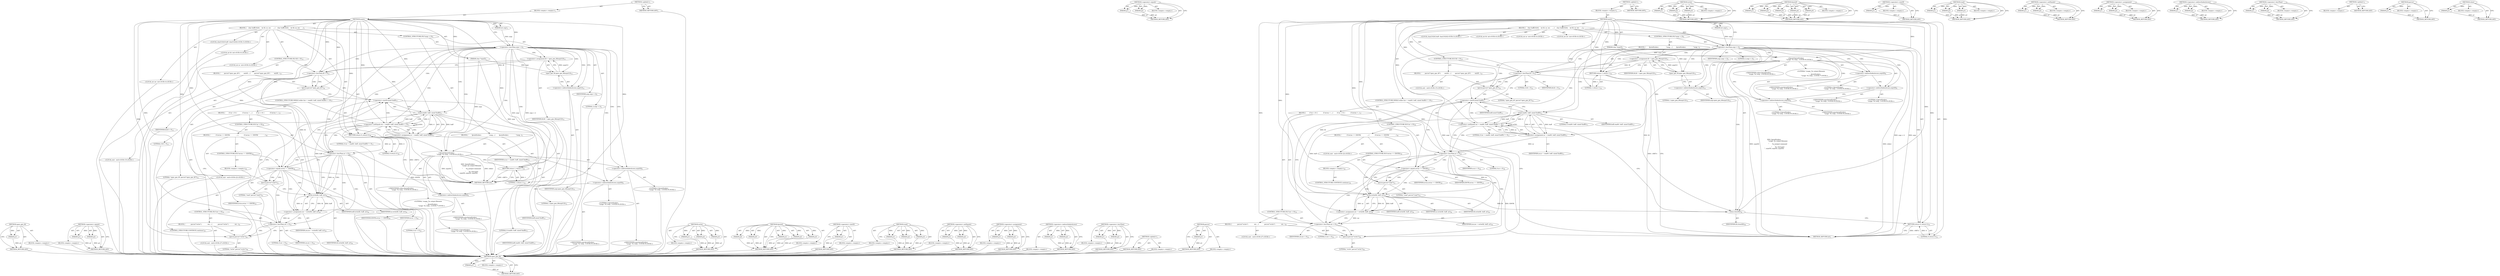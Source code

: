 digraph "close" {
vulnerable_144 [label=<(METHOD,open_gen_fd)>];
vulnerable_145 [label=<(PARAM,p1)>];
vulnerable_146 [label=<(BLOCK,&lt;empty&gt;,&lt;empty&gt;)>];
vulnerable_147 [label=<(METHOD_RETURN,ANY)>];
vulnerable_167 [label=<(METHOD,&lt;operator&gt;.equals)>];
vulnerable_168 [label=<(PARAM,p1)>];
vulnerable_169 [label=<(PARAM,p2)>];
vulnerable_170 [label=<(BLOCK,&lt;empty&gt;,&lt;empty&gt;)>];
vulnerable_171 [label=<(METHOD_RETURN,ANY)>];
vulnerable_6 [label=<(METHOD,&lt;global&gt;)<SUB>1</SUB>>];
vulnerable_7 [label=<(BLOCK,&lt;empty&gt;,&lt;empty&gt;)<SUB>1</SUB>>];
vulnerable_8 [label=<(METHOD,main)<SUB>1</SUB>>];
vulnerable_9 [label=<(PARAM,int argc)<SUB>1</SUB>>];
vulnerable_10 [label=<(PARAM,char *argv[])<SUB>1</SUB>>];
vulnerable_11 [label=<(BLOCK,{
    char buff[1024];
    int fd, nr, nw;
    ...,{
    char buff[1024];
    int fd, nr, nw;
    ...)<SUB>2</SUB>>];
vulnerable_12 [label="<(LOCAL,char[1024] buff: char[1024])<SUB>3</SUB>>"];
vulnerable_13 [label="<(LOCAL,int fd: int)<SUB>4</SUB>>"];
vulnerable_14 [label="<(LOCAL,int nr: int)<SUB>4</SUB>>"];
vulnerable_15 [label="<(LOCAL,int nw: int)<SUB>4</SUB>>"];
vulnerable_16 [label=<(CONTROL_STRUCTURE,IF,if (argc &lt; 2))<SUB>5</SUB>>];
vulnerable_17 [label=<(&lt;operator&gt;.lessThan,argc &lt; 2)<SUB>5</SUB>>];
vulnerable_18 [label=<(IDENTIFIER,argc,argc &lt; 2)<SUB>5</SUB>>];
vulnerable_19 [label=<(LITERAL,2,argc &lt; 2)<SUB>5</SUB>>];
vulnerable_20 [label=<(BLOCK,{
        fprintf(stderr,
                &quot;usag...,{
        fprintf(stderr,
                &quot;usag...)<SUB>5</SUB>>];
vulnerable_21 [label="<(fprintf,fprintf(stderr,
                &quot;usage: %s outp...)<SUB>6</SUB>>"];
vulnerable_22 [label="<(IDENTIFIER,stderr,fprintf(stderr,
                &quot;usage: %s outp...)<SUB>6</SUB>>"];
vulnerable_23 [label="<(LITERAL,&quot;usage: %s output-filename\n&quot;
                &quot;...,fprintf(stderr,
                &quot;usage: %s outp...)<SUB>7</SUB>>"];
vulnerable_24 [label=<(&lt;operator&gt;.indirectIndexAccess,argv[0])<SUB>9</SUB>>];
vulnerable_25 [label="<(IDENTIFIER,argv,fprintf(stderr,
                &quot;usage: %s outp...)<SUB>9</SUB>>"];
vulnerable_26 [label="<(LITERAL,0,fprintf(stderr,
                &quot;usage: %s outp...)<SUB>9</SUB>>"];
vulnerable_27 [label=<(&lt;operator&gt;.indirectIndexAccess,argv[0])<SUB>9</SUB>>];
vulnerable_28 [label="<(IDENTIFIER,argv,fprintf(stderr,
                &quot;usage: %s outp...)<SUB>9</SUB>>"];
vulnerable_29 [label="<(LITERAL,0,fprintf(stderr,
                &quot;usage: %s outp...)<SUB>9</SUB>>"];
vulnerable_30 [label=<(&lt;operator&gt;.indirectIndexAccess,argv[0])<SUB>9</SUB>>];
vulnerable_31 [label="<(IDENTIFIER,argv,fprintf(stderr,
                &quot;usage: %s outp...)<SUB>9</SUB>>"];
vulnerable_32 [label="<(LITERAL,0,fprintf(stderr,
                &quot;usage: %s outp...)<SUB>9</SUB>>"];
vulnerable_33 [label=<(RETURN,return 1;,return 1;)<SUB>10</SUB>>];
vulnerable_34 [label=<(LITERAL,1,return 1;)<SUB>10</SUB>>];
vulnerable_35 [label=<(&lt;operator&gt;.assignment,fd = open_gen_fd(argv[1]))<SUB>12</SUB>>];
vulnerable_36 [label=<(IDENTIFIER,fd,fd = open_gen_fd(argv[1]))<SUB>12</SUB>>];
vulnerable_37 [label=<(open_gen_fd,open_gen_fd(argv[1]))<SUB>12</SUB>>];
vulnerable_38 [label=<(&lt;operator&gt;.indirectIndexAccess,argv[1])<SUB>12</SUB>>];
vulnerable_39 [label=<(IDENTIFIER,argv,open_gen_fd(argv[1]))<SUB>12</SUB>>];
vulnerable_40 [label=<(LITERAL,1,open_gen_fd(argv[1]))<SUB>12</SUB>>];
vulnerable_41 [label=<(CONTROL_STRUCTURE,IF,if (fd &lt; 0))<SUB>13</SUB>>];
vulnerable_42 [label=<(&lt;operator&gt;.lessThan,fd &lt; 0)<SUB>13</SUB>>];
vulnerable_43 [label=<(IDENTIFIER,fd,fd &lt; 0)<SUB>13</SUB>>];
vulnerable_44 [label=<(LITERAL,0,fd &lt; 0)<SUB>13</SUB>>];
vulnerable_45 [label=<(BLOCK,{
        perror(&quot;open_gen_fd&quot;);
        exit(E...,{
        perror(&quot;open_gen_fd&quot;);
        exit(E...)<SUB>13</SUB>>];
vulnerable_46 [label=<(perror,perror(&quot;open_gen_fd&quot;))<SUB>14</SUB>>];
vulnerable_47 [label=<(LITERAL,&quot;open_gen_fd&quot;,perror(&quot;open_gen_fd&quot;))<SUB>14</SUB>>];
vulnerable_48 [label="<(LOCAL,exit : exit)<SUB>15</SUB>>"];
vulnerable_49 [label=<(CONTROL_STRUCTURE,WHILE,while ((nr = read(0, buff, sizeof (buff))) != 0))<SUB>17</SUB>>];
vulnerable_50 [label=<(&lt;operator&gt;.notEquals,(nr = read(0, buff, sizeof (buff))) != 0)<SUB>17</SUB>>];
vulnerable_51 [label=<(&lt;operator&gt;.assignment,nr = read(0, buff, sizeof (buff)))<SUB>17</SUB>>];
vulnerable_52 [label=<(IDENTIFIER,nr,nr = read(0, buff, sizeof (buff)))<SUB>17</SUB>>];
vulnerable_53 [label=<(read,read(0, buff, sizeof (buff)))<SUB>17</SUB>>];
vulnerable_54 [label=<(LITERAL,0,read(0, buff, sizeof (buff)))<SUB>17</SUB>>];
vulnerable_55 [label=<(IDENTIFIER,buff,read(0, buff, sizeof (buff)))<SUB>17</SUB>>];
vulnerable_56 [label=<(&lt;operator&gt;.sizeOf,sizeof (buff))<SUB>17</SUB>>];
vulnerable_57 [label=<(IDENTIFIER,buff,sizeof (buff))<SUB>17</SUB>>];
vulnerable_58 [label=<(LITERAL,0,(nr = read(0, buff, sizeof (buff))) != 0)<SUB>17</SUB>>];
vulnerable_59 [label=<(BLOCK,{
        if (nr &lt; 0) {
            if (errno =...,{
        if (nr &lt; 0) {
            if (errno =...)<SUB>17</SUB>>];
vulnerable_60 [label=<(CONTROL_STRUCTURE,IF,if (nr &lt; 0))<SUB>18</SUB>>];
vulnerable_61 [label=<(&lt;operator&gt;.lessThan,nr &lt; 0)<SUB>18</SUB>>];
vulnerable_62 [label=<(IDENTIFIER,nr,nr &lt; 0)<SUB>18</SUB>>];
vulnerable_63 [label=<(LITERAL,0,nr &lt; 0)<SUB>18</SUB>>];
vulnerable_64 [label=<(BLOCK,{
            if (errno == EINTR)
             ...,{
            if (errno == EINTR)
             ...)<SUB>18</SUB>>];
vulnerable_65 [label=<(CONTROL_STRUCTURE,IF,if (errno == EINTR))<SUB>19</SUB>>];
vulnerable_66 [label=<(&lt;operator&gt;.equals,errno == EINTR)<SUB>19</SUB>>];
vulnerable_67 [label=<(IDENTIFIER,errno,errno == EINTR)<SUB>19</SUB>>];
vulnerable_68 [label=<(IDENTIFIER,EINTR,errno == EINTR)<SUB>19</SUB>>];
vulnerable_69 [label=<(BLOCK,&lt;empty&gt;,&lt;empty&gt;)<SUB>20</SUB>>];
vulnerable_70 [label=<(CONTROL_STRUCTURE,CONTINUE,continue;)<SUB>20</SUB>>];
vulnerable_71 [label=<(perror,perror(&quot;read&quot;))<SUB>21</SUB>>];
vulnerable_72 [label=<(LITERAL,&quot;read&quot;,perror(&quot;read&quot;))<SUB>21</SUB>>];
vulnerable_73 [label="<(LOCAL,exit : exit)<SUB>22</SUB>>"];
vulnerable_74 [label=<(&lt;operator&gt;.assignment,nw = write(fd, buff, nr))<SUB>24</SUB>>];
vulnerable_75 [label=<(IDENTIFIER,nw,nw = write(fd, buff, nr))<SUB>24</SUB>>];
vulnerable_76 [label=<(write,write(fd, buff, nr))<SUB>24</SUB>>];
vulnerable_77 [label=<(IDENTIFIER,fd,write(fd, buff, nr))<SUB>24</SUB>>];
vulnerable_78 [label=<(IDENTIFIER,buff,write(fd, buff, nr))<SUB>24</SUB>>];
vulnerable_79 [label=<(IDENTIFIER,nr,write(fd, buff, nr))<SUB>24</SUB>>];
vulnerable_80 [label=<(CONTROL_STRUCTURE,IF,if (nw &lt; 0))<SUB>25</SUB>>];
vulnerable_81 [label=<(&lt;operator&gt;.lessThan,nw &lt; 0)<SUB>25</SUB>>];
vulnerable_82 [label=<(IDENTIFIER,nw,nw &lt; 0)<SUB>25</SUB>>];
vulnerable_83 [label=<(LITERAL,0,nw &lt; 0)<SUB>25</SUB>>];
vulnerable_84 [label=<(BLOCK,{
            perror(&quot;write&quot;);
             exi...,{
            perror(&quot;write&quot;);
             exi...)<SUB>25</SUB>>];
vulnerable_85 [label=<(perror,perror(&quot;write&quot;))<SUB>26</SUB>>];
vulnerable_86 [label=<(LITERAL,&quot;write&quot;,perror(&quot;write&quot;))<SUB>26</SUB>>];
vulnerable_87 [label="<(LOCAL,exit : exit)<SUB>27</SUB>>"];
vulnerable_88 [label=<(RETURN,return 0;,return 0;)<SUB>30</SUB>>];
vulnerable_89 [label=<(LITERAL,0,return 0;)<SUB>30</SUB>>];
vulnerable_90 [label=<(METHOD_RETURN,int)<SUB>1</SUB>>];
vulnerable_92 [label=<(METHOD_RETURN,ANY)<SUB>1</SUB>>];
vulnerable_172 [label=<(METHOD,write)>];
vulnerable_173 [label=<(PARAM,p1)>];
vulnerable_174 [label=<(PARAM,p2)>];
vulnerable_175 [label=<(PARAM,p3)>];
vulnerable_176 [label=<(BLOCK,&lt;empty&gt;,&lt;empty&gt;)>];
vulnerable_177 [label=<(METHOD_RETURN,ANY)>];
vulnerable_126 [label=<(METHOD,fprintf)>];
vulnerable_127 [label=<(PARAM,p1)>];
vulnerable_128 [label=<(PARAM,p2)>];
vulnerable_129 [label=<(PARAM,p3)>];
vulnerable_130 [label=<(PARAM,p4)>];
vulnerable_131 [label=<(PARAM,p5)>];
vulnerable_132 [label=<(BLOCK,&lt;empty&gt;,&lt;empty&gt;)>];
vulnerable_133 [label=<(METHOD_RETURN,ANY)>];
vulnerable_163 [label=<(METHOD,&lt;operator&gt;.sizeOf)>];
vulnerable_164 [label=<(PARAM,p1)>];
vulnerable_165 [label=<(BLOCK,&lt;empty&gt;,&lt;empty&gt;)>];
vulnerable_166 [label=<(METHOD_RETURN,ANY)>];
vulnerable_157 [label=<(METHOD,read)>];
vulnerable_158 [label=<(PARAM,p1)>];
vulnerable_159 [label=<(PARAM,p2)>];
vulnerable_160 [label=<(PARAM,p3)>];
vulnerable_161 [label=<(BLOCK,&lt;empty&gt;,&lt;empty&gt;)>];
vulnerable_162 [label=<(METHOD_RETURN,ANY)>];
vulnerable_152 [label=<(METHOD,&lt;operator&gt;.notEquals)>];
vulnerable_153 [label=<(PARAM,p1)>];
vulnerable_154 [label=<(PARAM,p2)>];
vulnerable_155 [label=<(BLOCK,&lt;empty&gt;,&lt;empty&gt;)>];
vulnerable_156 [label=<(METHOD_RETURN,ANY)>];
vulnerable_139 [label=<(METHOD,&lt;operator&gt;.assignment)>];
vulnerable_140 [label=<(PARAM,p1)>];
vulnerable_141 [label=<(PARAM,p2)>];
vulnerable_142 [label=<(BLOCK,&lt;empty&gt;,&lt;empty&gt;)>];
vulnerable_143 [label=<(METHOD_RETURN,ANY)>];
vulnerable_134 [label=<(METHOD,&lt;operator&gt;.indirectIndexAccess)>];
vulnerable_135 [label=<(PARAM,p1)>];
vulnerable_136 [label=<(PARAM,p2)>];
vulnerable_137 [label=<(BLOCK,&lt;empty&gt;,&lt;empty&gt;)>];
vulnerable_138 [label=<(METHOD_RETURN,ANY)>];
vulnerable_121 [label=<(METHOD,&lt;operator&gt;.lessThan)>];
vulnerable_122 [label=<(PARAM,p1)>];
vulnerable_123 [label=<(PARAM,p2)>];
vulnerable_124 [label=<(BLOCK,&lt;empty&gt;,&lt;empty&gt;)>];
vulnerable_125 [label=<(METHOD_RETURN,ANY)>];
vulnerable_115 [label=<(METHOD,&lt;global&gt;)<SUB>1</SUB>>];
vulnerable_116 [label=<(BLOCK,&lt;empty&gt;,&lt;empty&gt;)>];
vulnerable_117 [label=<(METHOD_RETURN,ANY)>];
vulnerable_148 [label=<(METHOD,perror)>];
vulnerable_149 [label=<(PARAM,p1)>];
vulnerable_150 [label=<(BLOCK,&lt;empty&gt;,&lt;empty&gt;)>];
vulnerable_151 [label=<(METHOD_RETURN,ANY)>];
fixed_146 [label=<(METHOD,open_gen_fd)>];
fixed_147 [label=<(PARAM,p1)>];
fixed_148 [label=<(BLOCK,&lt;empty&gt;,&lt;empty&gt;)>];
fixed_149 [label=<(METHOD_RETURN,ANY)>];
fixed_169 [label=<(METHOD,&lt;operator&gt;.equals)>];
fixed_170 [label=<(PARAM,p1)>];
fixed_171 [label=<(PARAM,p2)>];
fixed_172 [label=<(BLOCK,&lt;empty&gt;,&lt;empty&gt;)>];
fixed_173 [label=<(METHOD_RETURN,ANY)>];
fixed_6 [label=<(METHOD,&lt;global&gt;)<SUB>1</SUB>>];
fixed_7 [label=<(BLOCK,&lt;empty&gt;,&lt;empty&gt;)<SUB>1</SUB>>];
fixed_8 [label=<(METHOD,main)<SUB>1</SUB>>];
fixed_9 [label=<(PARAM,int argc)<SUB>1</SUB>>];
fixed_10 [label=<(PARAM,char *argv[])<SUB>1</SUB>>];
fixed_11 [label=<(BLOCK,{
    char buff[1024];
    int fd, nr, nw;
    ...,{
    char buff[1024];
    int fd, nr, nw;
    ...)<SUB>2</SUB>>];
fixed_12 [label="<(LOCAL,char[1024] buff: char[1024])<SUB>3</SUB>>"];
fixed_13 [label="<(LOCAL,int fd: int)<SUB>4</SUB>>"];
fixed_14 [label="<(LOCAL,int nr: int)<SUB>4</SUB>>"];
fixed_15 [label="<(LOCAL,int nw: int)<SUB>4</SUB>>"];
fixed_16 [label=<(CONTROL_STRUCTURE,IF,if (argc &lt; 2))<SUB>5</SUB>>];
fixed_17 [label=<(&lt;operator&gt;.lessThan,argc &lt; 2)<SUB>5</SUB>>];
fixed_18 [label=<(IDENTIFIER,argc,argc &lt; 2)<SUB>5</SUB>>];
fixed_19 [label=<(LITERAL,2,argc &lt; 2)<SUB>5</SUB>>];
fixed_20 [label=<(BLOCK,{
        fprintf(stderr,
                &quot;usag...,{
        fprintf(stderr,
                &quot;usag...)<SUB>5</SUB>>];
fixed_21 [label="<(fprintf,fprintf(stderr,
                &quot;usage: %s outp...)<SUB>6</SUB>>"];
fixed_22 [label="<(IDENTIFIER,stderr,fprintf(stderr,
                &quot;usage: %s outp...)<SUB>6</SUB>>"];
fixed_23 [label="<(LITERAL,&quot;usage: %s output-filename\n&quot;
                &quot;...,fprintf(stderr,
                &quot;usage: %s outp...)<SUB>7</SUB>>"];
fixed_24 [label=<(&lt;operator&gt;.indirectIndexAccess,argv[0])<SUB>9</SUB>>];
fixed_25 [label="<(IDENTIFIER,argv,fprintf(stderr,
                &quot;usage: %s outp...)<SUB>9</SUB>>"];
fixed_26 [label="<(LITERAL,0,fprintf(stderr,
                &quot;usage: %s outp...)<SUB>9</SUB>>"];
fixed_27 [label=<(&lt;operator&gt;.indirectIndexAccess,argv[0])<SUB>9</SUB>>];
fixed_28 [label="<(IDENTIFIER,argv,fprintf(stderr,
                &quot;usage: %s outp...)<SUB>9</SUB>>"];
fixed_29 [label="<(LITERAL,0,fprintf(stderr,
                &quot;usage: %s outp...)<SUB>9</SUB>>"];
fixed_30 [label=<(&lt;operator&gt;.indirectIndexAccess,argv[0])<SUB>9</SUB>>];
fixed_31 [label="<(IDENTIFIER,argv,fprintf(stderr,
                &quot;usage: %s outp...)<SUB>9</SUB>>"];
fixed_32 [label="<(LITERAL,0,fprintf(stderr,
                &quot;usage: %s outp...)<SUB>9</SUB>>"];
fixed_33 [label=<(RETURN,return 1;,return 1;)<SUB>10</SUB>>];
fixed_34 [label=<(LITERAL,1,return 1;)<SUB>10</SUB>>];
fixed_35 [label=<(&lt;operator&gt;.assignment,fd = open_gen_fd(argv[1]))<SUB>12</SUB>>];
fixed_36 [label=<(IDENTIFIER,fd,fd = open_gen_fd(argv[1]))<SUB>12</SUB>>];
fixed_37 [label=<(open_gen_fd,open_gen_fd(argv[1]))<SUB>12</SUB>>];
fixed_38 [label=<(&lt;operator&gt;.indirectIndexAccess,argv[1])<SUB>12</SUB>>];
fixed_39 [label=<(IDENTIFIER,argv,open_gen_fd(argv[1]))<SUB>12</SUB>>];
fixed_40 [label=<(LITERAL,1,open_gen_fd(argv[1]))<SUB>12</SUB>>];
fixed_41 [label=<(CONTROL_STRUCTURE,IF,if (fd &lt; 0))<SUB>13</SUB>>];
fixed_42 [label=<(&lt;operator&gt;.lessThan,fd &lt; 0)<SUB>13</SUB>>];
fixed_43 [label=<(IDENTIFIER,fd,fd &lt; 0)<SUB>13</SUB>>];
fixed_44 [label=<(LITERAL,0,fd &lt; 0)<SUB>13</SUB>>];
fixed_45 [label=<(BLOCK,{
        perror(&quot;open_gen_fd&quot;);
        exit(E...,{
        perror(&quot;open_gen_fd&quot;);
        exit(E...)<SUB>13</SUB>>];
fixed_46 [label=<(perror,perror(&quot;open_gen_fd&quot;))<SUB>14</SUB>>];
fixed_47 [label=<(LITERAL,&quot;open_gen_fd&quot;,perror(&quot;open_gen_fd&quot;))<SUB>14</SUB>>];
fixed_48 [label="<(LOCAL,exit : exit)<SUB>15</SUB>>"];
fixed_49 [label=<(CONTROL_STRUCTURE,WHILE,while ((nr = read(0, buff, sizeof (buff))) != 0))<SUB>17</SUB>>];
fixed_50 [label=<(&lt;operator&gt;.notEquals,(nr = read(0, buff, sizeof (buff))) != 0)<SUB>17</SUB>>];
fixed_51 [label=<(&lt;operator&gt;.assignment,nr = read(0, buff, sizeof (buff)))<SUB>17</SUB>>];
fixed_52 [label=<(IDENTIFIER,nr,nr = read(0, buff, sizeof (buff)))<SUB>17</SUB>>];
fixed_53 [label=<(read,read(0, buff, sizeof (buff)))<SUB>17</SUB>>];
fixed_54 [label=<(LITERAL,0,read(0, buff, sizeof (buff)))<SUB>17</SUB>>];
fixed_55 [label=<(IDENTIFIER,buff,read(0, buff, sizeof (buff)))<SUB>17</SUB>>];
fixed_56 [label=<(&lt;operator&gt;.sizeOf,sizeof (buff))<SUB>17</SUB>>];
fixed_57 [label=<(IDENTIFIER,buff,sizeof (buff))<SUB>17</SUB>>];
fixed_58 [label=<(LITERAL,0,(nr = read(0, buff, sizeof (buff))) != 0)<SUB>17</SUB>>];
fixed_59 [label=<(BLOCK,{
        if (nr &lt; 0) {
            if (errno =...,{
        if (nr &lt; 0) {
            if (errno =...)<SUB>17</SUB>>];
fixed_60 [label=<(CONTROL_STRUCTURE,IF,if (nr &lt; 0))<SUB>18</SUB>>];
fixed_61 [label=<(&lt;operator&gt;.lessThan,nr &lt; 0)<SUB>18</SUB>>];
fixed_62 [label=<(IDENTIFIER,nr,nr &lt; 0)<SUB>18</SUB>>];
fixed_63 [label=<(LITERAL,0,nr &lt; 0)<SUB>18</SUB>>];
fixed_64 [label=<(BLOCK,{
            if (errno == EINTR)
             ...,{
            if (errno == EINTR)
             ...)<SUB>18</SUB>>];
fixed_65 [label=<(CONTROL_STRUCTURE,IF,if (errno == EINTR))<SUB>19</SUB>>];
fixed_66 [label=<(&lt;operator&gt;.equals,errno == EINTR)<SUB>19</SUB>>];
fixed_67 [label=<(IDENTIFIER,errno,errno == EINTR)<SUB>19</SUB>>];
fixed_68 [label=<(IDENTIFIER,EINTR,errno == EINTR)<SUB>19</SUB>>];
fixed_69 [label=<(BLOCK,&lt;empty&gt;,&lt;empty&gt;)<SUB>20</SUB>>];
fixed_70 [label=<(CONTROL_STRUCTURE,CONTINUE,continue;)<SUB>20</SUB>>];
fixed_71 [label=<(perror,perror(&quot;read&quot;))<SUB>21</SUB>>];
fixed_72 [label=<(LITERAL,&quot;read&quot;,perror(&quot;read&quot;))<SUB>21</SUB>>];
fixed_73 [label="<(LOCAL,exit : exit)<SUB>22</SUB>>"];
fixed_74 [label=<(&lt;operator&gt;.assignment,nw = write(fd, buff, nr))<SUB>24</SUB>>];
fixed_75 [label=<(IDENTIFIER,nw,nw = write(fd, buff, nr))<SUB>24</SUB>>];
fixed_76 [label=<(write,write(fd, buff, nr))<SUB>24</SUB>>];
fixed_77 [label=<(IDENTIFIER,fd,write(fd, buff, nr))<SUB>24</SUB>>];
fixed_78 [label=<(IDENTIFIER,buff,write(fd, buff, nr))<SUB>24</SUB>>];
fixed_79 [label=<(IDENTIFIER,nr,write(fd, buff, nr))<SUB>24</SUB>>];
fixed_80 [label=<(CONTROL_STRUCTURE,IF,if (nw &lt; 0))<SUB>25</SUB>>];
fixed_81 [label=<(&lt;operator&gt;.lessThan,nw &lt; 0)<SUB>25</SUB>>];
fixed_82 [label=<(IDENTIFIER,nw,nw &lt; 0)<SUB>25</SUB>>];
fixed_83 [label=<(LITERAL,0,nw &lt; 0)<SUB>25</SUB>>];
fixed_84 [label=<(BLOCK,{
            perror(&quot;write&quot;);
             exi...,{
            perror(&quot;write&quot;);
             exi...)<SUB>25</SUB>>];
fixed_85 [label=<(perror,perror(&quot;write&quot;))<SUB>26</SUB>>];
fixed_86 [label=<(LITERAL,&quot;write&quot;,perror(&quot;write&quot;))<SUB>26</SUB>>];
fixed_87 [label="<(LOCAL,exit : exit)<SUB>27</SUB>>"];
fixed_88 [label=<(close,close(fd))<SUB>30</SUB>>];
fixed_89 [label=<(IDENTIFIER,fd,close(fd))<SUB>30</SUB>>];
fixed_90 [label=<(RETURN,return 0;,return 0;)<SUB>31</SUB>>];
fixed_91 [label=<(LITERAL,0,return 0;)<SUB>31</SUB>>];
fixed_92 [label=<(METHOD_RETURN,int)<SUB>1</SUB>>];
fixed_94 [label=<(METHOD_RETURN,ANY)<SUB>1</SUB>>];
fixed_174 [label=<(METHOD,write)>];
fixed_175 [label=<(PARAM,p1)>];
fixed_176 [label=<(PARAM,p2)>];
fixed_177 [label=<(PARAM,p3)>];
fixed_178 [label=<(BLOCK,&lt;empty&gt;,&lt;empty&gt;)>];
fixed_179 [label=<(METHOD_RETURN,ANY)>];
fixed_128 [label=<(METHOD,fprintf)>];
fixed_129 [label=<(PARAM,p1)>];
fixed_130 [label=<(PARAM,p2)>];
fixed_131 [label=<(PARAM,p3)>];
fixed_132 [label=<(PARAM,p4)>];
fixed_133 [label=<(PARAM,p5)>];
fixed_134 [label=<(BLOCK,&lt;empty&gt;,&lt;empty&gt;)>];
fixed_135 [label=<(METHOD_RETURN,ANY)>];
fixed_165 [label=<(METHOD,&lt;operator&gt;.sizeOf)>];
fixed_166 [label=<(PARAM,p1)>];
fixed_167 [label=<(BLOCK,&lt;empty&gt;,&lt;empty&gt;)>];
fixed_168 [label=<(METHOD_RETURN,ANY)>];
fixed_159 [label=<(METHOD,read)>];
fixed_160 [label=<(PARAM,p1)>];
fixed_161 [label=<(PARAM,p2)>];
fixed_162 [label=<(PARAM,p3)>];
fixed_163 [label=<(BLOCK,&lt;empty&gt;,&lt;empty&gt;)>];
fixed_164 [label=<(METHOD_RETURN,ANY)>];
fixed_154 [label=<(METHOD,&lt;operator&gt;.notEquals)>];
fixed_155 [label=<(PARAM,p1)>];
fixed_156 [label=<(PARAM,p2)>];
fixed_157 [label=<(BLOCK,&lt;empty&gt;,&lt;empty&gt;)>];
fixed_158 [label=<(METHOD_RETURN,ANY)>];
fixed_141 [label=<(METHOD,&lt;operator&gt;.assignment)>];
fixed_142 [label=<(PARAM,p1)>];
fixed_143 [label=<(PARAM,p2)>];
fixed_144 [label=<(BLOCK,&lt;empty&gt;,&lt;empty&gt;)>];
fixed_145 [label=<(METHOD_RETURN,ANY)>];
fixed_136 [label=<(METHOD,&lt;operator&gt;.indirectIndexAccess)>];
fixed_137 [label=<(PARAM,p1)>];
fixed_138 [label=<(PARAM,p2)>];
fixed_139 [label=<(BLOCK,&lt;empty&gt;,&lt;empty&gt;)>];
fixed_140 [label=<(METHOD_RETURN,ANY)>];
fixed_123 [label=<(METHOD,&lt;operator&gt;.lessThan)>];
fixed_124 [label=<(PARAM,p1)>];
fixed_125 [label=<(PARAM,p2)>];
fixed_126 [label=<(BLOCK,&lt;empty&gt;,&lt;empty&gt;)>];
fixed_127 [label=<(METHOD_RETURN,ANY)>];
fixed_117 [label=<(METHOD,&lt;global&gt;)<SUB>1</SUB>>];
fixed_118 [label=<(BLOCK,&lt;empty&gt;,&lt;empty&gt;)>];
fixed_119 [label=<(METHOD_RETURN,ANY)>];
fixed_150 [label=<(METHOD,perror)>];
fixed_151 [label=<(PARAM,p1)>];
fixed_152 [label=<(BLOCK,&lt;empty&gt;,&lt;empty&gt;)>];
fixed_153 [label=<(METHOD_RETURN,ANY)>];
fixed_180 [label=<(METHOD,close)>];
fixed_181 [label=<(PARAM,p1)>];
fixed_182 [label=<(BLOCK,&lt;empty&gt;,&lt;empty&gt;)>];
fixed_183 [label=<(METHOD_RETURN,ANY)>];
vulnerable_144 -> vulnerable_145  [key=0, label="AST: "];
vulnerable_144 -> vulnerable_145  [key=1, label="DDG: "];
vulnerable_144 -> vulnerable_146  [key=0, label="AST: "];
vulnerable_144 -> vulnerable_147  [key=0, label="AST: "];
vulnerable_144 -> vulnerable_147  [key=1, label="CFG: "];
vulnerable_145 -> vulnerable_147  [key=0, label="DDG: p1"];
vulnerable_146 -> fixed_146  [key=0];
vulnerable_147 -> fixed_146  [key=0];
vulnerable_167 -> vulnerable_168  [key=0, label="AST: "];
vulnerable_167 -> vulnerable_168  [key=1, label="DDG: "];
vulnerable_167 -> vulnerable_170  [key=0, label="AST: "];
vulnerable_167 -> vulnerable_169  [key=0, label="AST: "];
vulnerable_167 -> vulnerable_169  [key=1, label="DDG: "];
vulnerable_167 -> vulnerable_171  [key=0, label="AST: "];
vulnerable_167 -> vulnerable_171  [key=1, label="CFG: "];
vulnerable_168 -> vulnerable_171  [key=0, label="DDG: p1"];
vulnerable_169 -> vulnerable_171  [key=0, label="DDG: p2"];
vulnerable_170 -> fixed_146  [key=0];
vulnerable_171 -> fixed_146  [key=0];
vulnerable_6 -> vulnerable_7  [key=0, label="AST: "];
vulnerable_6 -> vulnerable_92  [key=0, label="AST: "];
vulnerable_6 -> vulnerable_92  [key=1, label="CFG: "];
vulnerable_7 -> vulnerable_8  [key=0, label="AST: "];
vulnerable_8 -> vulnerable_9  [key=0, label="AST: "];
vulnerable_8 -> vulnerable_9  [key=1, label="DDG: "];
vulnerable_8 -> vulnerable_10  [key=0, label="AST: "];
vulnerable_8 -> vulnerable_10  [key=1, label="DDG: "];
vulnerable_8 -> vulnerable_11  [key=0, label="AST: "];
vulnerable_8 -> vulnerable_90  [key=0, label="AST: "];
vulnerable_8 -> vulnerable_17  [key=0, label="CFG: "];
vulnerable_8 -> vulnerable_17  [key=1, label="DDG: "];
vulnerable_8 -> vulnerable_88  [key=0, label="DDG: "];
vulnerable_8 -> vulnerable_89  [key=0, label="DDG: "];
vulnerable_8 -> vulnerable_33  [key=0, label="DDG: "];
vulnerable_8 -> vulnerable_42  [key=0, label="DDG: "];
vulnerable_8 -> vulnerable_50  [key=0, label="DDG: "];
vulnerable_8 -> vulnerable_21  [key=0, label="DDG: "];
vulnerable_8 -> vulnerable_34  [key=0, label="DDG: "];
vulnerable_8 -> vulnerable_46  [key=0, label="DDG: "];
vulnerable_8 -> vulnerable_53  [key=0, label="DDG: "];
vulnerable_8 -> vulnerable_61  [key=0, label="DDG: "];
vulnerable_8 -> vulnerable_76  [key=0, label="DDG: "];
vulnerable_8 -> vulnerable_81  [key=0, label="DDG: "];
vulnerable_8 -> vulnerable_71  [key=0, label="DDG: "];
vulnerable_8 -> vulnerable_85  [key=0, label="DDG: "];
vulnerable_8 -> vulnerable_66  [key=0, label="DDG: "];
vulnerable_9 -> vulnerable_17  [key=0, label="DDG: argc"];
vulnerable_10 -> vulnerable_90  [key=0, label="DDG: argv"];
vulnerable_10 -> vulnerable_37  [key=0, label="DDG: argv"];
vulnerable_10 -> vulnerable_21  [key=0, label="DDG: argv"];
vulnerable_11 -> vulnerable_12  [key=0, label="AST: "];
vulnerable_11 -> vulnerable_13  [key=0, label="AST: "];
vulnerable_11 -> vulnerable_14  [key=0, label="AST: "];
vulnerable_11 -> vulnerable_15  [key=0, label="AST: "];
vulnerable_11 -> vulnerable_16  [key=0, label="AST: "];
vulnerable_11 -> vulnerable_35  [key=0, label="AST: "];
vulnerable_11 -> vulnerable_41  [key=0, label="AST: "];
vulnerable_11 -> vulnerable_49  [key=0, label="AST: "];
vulnerable_11 -> vulnerable_88  [key=0, label="AST: "];
vulnerable_12 -> fixed_146  [key=0];
vulnerable_13 -> fixed_146  [key=0];
vulnerable_14 -> fixed_146  [key=0];
vulnerable_15 -> fixed_146  [key=0];
vulnerable_16 -> vulnerable_17  [key=0, label="AST: "];
vulnerable_16 -> vulnerable_20  [key=0, label="AST: "];
vulnerable_17 -> vulnerable_18  [key=0, label="AST: "];
vulnerable_17 -> vulnerable_19  [key=0, label="AST: "];
vulnerable_17 -> vulnerable_24  [key=0, label="CFG: "];
vulnerable_17 -> vulnerable_24  [key=1, label="CDG: "];
vulnerable_17 -> vulnerable_38  [key=0, label="CFG: "];
vulnerable_17 -> vulnerable_38  [key=1, label="CDG: "];
vulnerable_17 -> vulnerable_90  [key=0, label="DDG: argc"];
vulnerable_17 -> vulnerable_90  [key=1, label="DDG: argc &lt; 2"];
vulnerable_17 -> vulnerable_30  [key=0, label="CDG: "];
vulnerable_17 -> vulnerable_21  [key=0, label="CDG: "];
vulnerable_17 -> vulnerable_42  [key=0, label="CDG: "];
vulnerable_17 -> vulnerable_51  [key=0, label="CDG: "];
vulnerable_17 -> vulnerable_37  [key=0, label="CDG: "];
vulnerable_17 -> vulnerable_56  [key=0, label="CDG: "];
vulnerable_17 -> vulnerable_27  [key=0, label="CDG: "];
vulnerable_17 -> vulnerable_50  [key=0, label="CDG: "];
vulnerable_17 -> vulnerable_35  [key=0, label="CDG: "];
vulnerable_17 -> vulnerable_33  [key=0, label="CDG: "];
vulnerable_17 -> vulnerable_53  [key=0, label="CDG: "];
vulnerable_17 -> vulnerable_88  [key=0, label="CDG: "];
vulnerable_18 -> fixed_146  [key=0];
vulnerable_19 -> fixed_146  [key=0];
vulnerable_20 -> vulnerable_21  [key=0, label="AST: "];
vulnerable_20 -> vulnerable_33  [key=0, label="AST: "];
vulnerable_21 -> vulnerable_22  [key=0, label="AST: "];
vulnerable_21 -> vulnerable_23  [key=0, label="AST: "];
vulnerable_21 -> vulnerable_24  [key=0, label="AST: "];
vulnerable_21 -> vulnerable_27  [key=0, label="AST: "];
vulnerable_21 -> vulnerable_30  [key=0, label="AST: "];
vulnerable_21 -> vulnerable_33  [key=0, label="CFG: "];
vulnerable_21 -> vulnerable_90  [key=0, label="DDG: argv[0]"];
vulnerable_21 -> vulnerable_90  [key=1, label="DDG: fprintf(stderr,
                &quot;usage: %s output-filename\n&quot;
                &quot;       %s |output-command\n&quot;
                &quot;       %s :host:port\n&quot;, argv[0], argv[0], argv[0])"];
vulnerable_21 -> vulnerable_90  [key=2, label="DDG: stderr"];
vulnerable_22 -> fixed_146  [key=0];
vulnerable_23 -> fixed_146  [key=0];
vulnerable_24 -> vulnerable_25  [key=0, label="AST: "];
vulnerable_24 -> vulnerable_26  [key=0, label="AST: "];
vulnerable_24 -> vulnerable_27  [key=0, label="CFG: "];
vulnerable_25 -> fixed_146  [key=0];
vulnerable_26 -> fixed_146  [key=0];
vulnerable_27 -> vulnerable_28  [key=0, label="AST: "];
vulnerable_27 -> vulnerable_29  [key=0, label="AST: "];
vulnerable_27 -> vulnerable_30  [key=0, label="CFG: "];
vulnerable_28 -> fixed_146  [key=0];
vulnerable_29 -> fixed_146  [key=0];
vulnerable_30 -> vulnerable_31  [key=0, label="AST: "];
vulnerable_30 -> vulnerable_32  [key=0, label="AST: "];
vulnerable_30 -> vulnerable_21  [key=0, label="CFG: "];
vulnerable_31 -> fixed_146  [key=0];
vulnerable_32 -> fixed_146  [key=0];
vulnerable_33 -> vulnerable_34  [key=0, label="AST: "];
vulnerable_33 -> vulnerable_90  [key=0, label="CFG: "];
vulnerable_33 -> vulnerable_90  [key=1, label="DDG: &lt;RET&gt;"];
vulnerable_34 -> vulnerable_33  [key=0, label="DDG: 1"];
vulnerable_35 -> vulnerable_36  [key=0, label="AST: "];
vulnerable_35 -> vulnerable_37  [key=0, label="AST: "];
vulnerable_35 -> vulnerable_42  [key=0, label="CFG: "];
vulnerable_35 -> vulnerable_42  [key=1, label="DDG: fd"];
vulnerable_36 -> fixed_146  [key=0];
vulnerable_37 -> vulnerable_38  [key=0, label="AST: "];
vulnerable_37 -> vulnerable_35  [key=0, label="CFG: "];
vulnerable_37 -> vulnerable_35  [key=1, label="DDG: argv[1]"];
vulnerable_38 -> vulnerable_39  [key=0, label="AST: "];
vulnerable_38 -> vulnerable_40  [key=0, label="AST: "];
vulnerable_38 -> vulnerable_37  [key=0, label="CFG: "];
vulnerable_39 -> fixed_146  [key=0];
vulnerable_40 -> fixed_146  [key=0];
vulnerable_41 -> vulnerable_42  [key=0, label="AST: "];
vulnerable_41 -> vulnerable_45  [key=0, label="AST: "];
vulnerable_42 -> vulnerable_43  [key=0, label="AST: "];
vulnerable_42 -> vulnerable_44  [key=0, label="AST: "];
vulnerable_42 -> vulnerable_46  [key=0, label="CFG: "];
vulnerable_42 -> vulnerable_46  [key=1, label="CDG: "];
vulnerable_42 -> vulnerable_56  [key=0, label="CFG: "];
vulnerable_42 -> vulnerable_76  [key=0, label="DDG: fd"];
vulnerable_43 -> fixed_146  [key=0];
vulnerable_44 -> fixed_146  [key=0];
vulnerable_45 -> vulnerable_46  [key=0, label="AST: "];
vulnerable_45 -> vulnerable_48  [key=0, label="AST: "];
vulnerable_46 -> vulnerable_47  [key=0, label="AST: "];
vulnerable_46 -> vulnerable_56  [key=0, label="CFG: "];
vulnerable_47 -> fixed_146  [key=0];
vulnerable_48 -> fixed_146  [key=0];
vulnerable_49 -> vulnerable_50  [key=0, label="AST: "];
vulnerable_49 -> vulnerable_59  [key=0, label="AST: "];
vulnerable_50 -> vulnerable_51  [key=0, label="AST: "];
vulnerable_50 -> vulnerable_51  [key=1, label="CDG: "];
vulnerable_50 -> vulnerable_58  [key=0, label="AST: "];
vulnerable_50 -> vulnerable_61  [key=0, label="CFG: "];
vulnerable_50 -> vulnerable_61  [key=1, label="CDG: "];
vulnerable_50 -> vulnerable_88  [key=0, label="CFG: "];
vulnerable_50 -> vulnerable_56  [key=0, label="CDG: "];
vulnerable_50 -> vulnerable_50  [key=0, label="CDG: "];
vulnerable_50 -> vulnerable_53  [key=0, label="CDG: "];
vulnerable_51 -> vulnerable_52  [key=0, label="AST: "];
vulnerable_51 -> vulnerable_53  [key=0, label="AST: "];
vulnerable_51 -> vulnerable_50  [key=0, label="CFG: "];
vulnerable_51 -> vulnerable_50  [key=1, label="DDG: nr"];
vulnerable_51 -> vulnerable_61  [key=0, label="DDG: nr"];
vulnerable_52 -> fixed_146  [key=0];
vulnerable_53 -> vulnerable_54  [key=0, label="AST: "];
vulnerable_53 -> vulnerable_55  [key=0, label="AST: "];
vulnerable_53 -> vulnerable_56  [key=0, label="AST: "];
vulnerable_53 -> vulnerable_51  [key=0, label="CFG: "];
vulnerable_53 -> vulnerable_51  [key=1, label="DDG: 0"];
vulnerable_53 -> vulnerable_51  [key=2, label="DDG: buff"];
vulnerable_53 -> vulnerable_50  [key=0, label="DDG: 0"];
vulnerable_53 -> vulnerable_50  [key=1, label="DDG: buff"];
vulnerable_53 -> vulnerable_76  [key=0, label="DDG: buff"];
vulnerable_54 -> fixed_146  [key=0];
vulnerable_55 -> fixed_146  [key=0];
vulnerable_56 -> vulnerable_57  [key=0, label="AST: "];
vulnerable_56 -> vulnerable_53  [key=0, label="CFG: "];
vulnerable_57 -> fixed_146  [key=0];
vulnerable_58 -> fixed_146  [key=0];
vulnerable_59 -> vulnerable_60  [key=0, label="AST: "];
vulnerable_59 -> vulnerable_74  [key=0, label="AST: "];
vulnerable_59 -> vulnerable_80  [key=0, label="AST: "];
vulnerable_60 -> vulnerable_61  [key=0, label="AST: "];
vulnerable_60 -> vulnerable_64  [key=0, label="AST: "];
vulnerable_61 -> vulnerable_62  [key=0, label="AST: "];
vulnerable_61 -> vulnerable_63  [key=0, label="AST: "];
vulnerable_61 -> vulnerable_66  [key=0, label="CFG: "];
vulnerable_61 -> vulnerable_66  [key=1, label="CDG: "];
vulnerable_61 -> vulnerable_76  [key=0, label="CFG: "];
vulnerable_61 -> vulnerable_76  [key=1, label="DDG: nr"];
vulnerable_61 -> vulnerable_76  [key=2, label="CDG: "];
vulnerable_61 -> vulnerable_81  [key=0, label="CDG: "];
vulnerable_61 -> vulnerable_74  [key=0, label="CDG: "];
vulnerable_62 -> fixed_146  [key=0];
vulnerable_63 -> fixed_146  [key=0];
vulnerable_64 -> vulnerable_65  [key=0, label="AST: "];
vulnerable_64 -> vulnerable_71  [key=0, label="AST: "];
vulnerable_64 -> vulnerable_73  [key=0, label="AST: "];
vulnerable_65 -> vulnerable_66  [key=0, label="AST: "];
vulnerable_65 -> vulnerable_69  [key=0, label="AST: "];
vulnerable_66 -> vulnerable_67  [key=0, label="AST: "];
vulnerable_66 -> vulnerable_68  [key=0, label="AST: "];
vulnerable_66 -> vulnerable_56  [key=0, label="CFG: "];
vulnerable_66 -> vulnerable_71  [key=0, label="CFG: "];
vulnerable_66 -> vulnerable_71  [key=1, label="CDG: "];
vulnerable_66 -> vulnerable_90  [key=0, label="DDG: EINTR"];
vulnerable_66 -> vulnerable_81  [key=0, label="CDG: "];
vulnerable_66 -> vulnerable_74  [key=0, label="CDG: "];
vulnerable_66 -> vulnerable_76  [key=0, label="CDG: "];
vulnerable_67 -> fixed_146  [key=0];
vulnerable_68 -> fixed_146  [key=0];
vulnerable_69 -> vulnerable_70  [key=0, label="AST: "];
vulnerable_70 -> fixed_146  [key=0];
vulnerable_71 -> vulnerable_72  [key=0, label="AST: "];
vulnerable_71 -> vulnerable_76  [key=0, label="CFG: "];
vulnerable_72 -> fixed_146  [key=0];
vulnerable_73 -> fixed_146  [key=0];
vulnerable_74 -> vulnerable_75  [key=0, label="AST: "];
vulnerable_74 -> vulnerable_76  [key=0, label="AST: "];
vulnerable_74 -> vulnerable_81  [key=0, label="CFG: "];
vulnerable_74 -> vulnerable_81  [key=1, label="DDG: nw"];
vulnerable_75 -> fixed_146  [key=0];
vulnerable_76 -> vulnerable_77  [key=0, label="AST: "];
vulnerable_76 -> vulnerable_78  [key=0, label="AST: "];
vulnerable_76 -> vulnerable_79  [key=0, label="AST: "];
vulnerable_76 -> vulnerable_74  [key=0, label="CFG: "];
vulnerable_76 -> vulnerable_74  [key=1, label="DDG: fd"];
vulnerable_76 -> vulnerable_74  [key=2, label="DDG: buff"];
vulnerable_76 -> vulnerable_74  [key=3, label="DDG: nr"];
vulnerable_77 -> fixed_146  [key=0];
vulnerable_78 -> fixed_146  [key=0];
vulnerable_79 -> fixed_146  [key=0];
vulnerable_80 -> vulnerable_81  [key=0, label="AST: "];
vulnerable_80 -> vulnerable_84  [key=0, label="AST: "];
vulnerable_81 -> vulnerable_82  [key=0, label="AST: "];
vulnerable_81 -> vulnerable_83  [key=0, label="AST: "];
vulnerable_81 -> vulnerable_56  [key=0, label="CFG: "];
vulnerable_81 -> vulnerable_85  [key=0, label="CFG: "];
vulnerable_81 -> vulnerable_85  [key=1, label="CDG: "];
vulnerable_82 -> fixed_146  [key=0];
vulnerable_83 -> fixed_146  [key=0];
vulnerable_84 -> vulnerable_85  [key=0, label="AST: "];
vulnerable_84 -> vulnerable_87  [key=0, label="AST: "];
vulnerable_85 -> vulnerable_86  [key=0, label="AST: "];
vulnerable_85 -> vulnerable_56  [key=0, label="CFG: "];
vulnerable_86 -> fixed_146  [key=0];
vulnerable_87 -> fixed_146  [key=0];
vulnerable_88 -> vulnerable_89  [key=0, label="AST: "];
vulnerable_88 -> vulnerable_90  [key=0, label="CFG: "];
vulnerable_88 -> vulnerable_90  [key=1, label="DDG: &lt;RET&gt;"];
vulnerable_89 -> vulnerable_88  [key=0, label="DDG: 0"];
vulnerable_90 -> fixed_146  [key=0];
vulnerable_92 -> fixed_146  [key=0];
vulnerable_172 -> vulnerable_173  [key=0, label="AST: "];
vulnerable_172 -> vulnerable_173  [key=1, label="DDG: "];
vulnerable_172 -> vulnerable_176  [key=0, label="AST: "];
vulnerable_172 -> vulnerable_174  [key=0, label="AST: "];
vulnerable_172 -> vulnerable_174  [key=1, label="DDG: "];
vulnerable_172 -> vulnerable_177  [key=0, label="AST: "];
vulnerable_172 -> vulnerable_177  [key=1, label="CFG: "];
vulnerable_172 -> vulnerable_175  [key=0, label="AST: "];
vulnerable_172 -> vulnerable_175  [key=1, label="DDG: "];
vulnerable_173 -> vulnerable_177  [key=0, label="DDG: p1"];
vulnerable_174 -> vulnerable_177  [key=0, label="DDG: p2"];
vulnerable_175 -> vulnerable_177  [key=0, label="DDG: p3"];
vulnerable_176 -> fixed_146  [key=0];
vulnerable_177 -> fixed_146  [key=0];
vulnerable_126 -> vulnerable_127  [key=0, label="AST: "];
vulnerable_126 -> vulnerable_127  [key=1, label="DDG: "];
vulnerable_126 -> vulnerable_132  [key=0, label="AST: "];
vulnerable_126 -> vulnerable_128  [key=0, label="AST: "];
vulnerable_126 -> vulnerable_128  [key=1, label="DDG: "];
vulnerable_126 -> vulnerable_133  [key=0, label="AST: "];
vulnerable_126 -> vulnerable_133  [key=1, label="CFG: "];
vulnerable_126 -> vulnerable_129  [key=0, label="AST: "];
vulnerable_126 -> vulnerable_129  [key=1, label="DDG: "];
vulnerable_126 -> vulnerable_130  [key=0, label="AST: "];
vulnerable_126 -> vulnerable_130  [key=1, label="DDG: "];
vulnerable_126 -> vulnerable_131  [key=0, label="AST: "];
vulnerable_126 -> vulnerable_131  [key=1, label="DDG: "];
vulnerable_127 -> vulnerable_133  [key=0, label="DDG: p1"];
vulnerable_128 -> vulnerable_133  [key=0, label="DDG: p2"];
vulnerable_129 -> vulnerable_133  [key=0, label="DDG: p3"];
vulnerable_130 -> vulnerable_133  [key=0, label="DDG: p4"];
vulnerable_131 -> vulnerable_133  [key=0, label="DDG: p5"];
vulnerable_132 -> fixed_146  [key=0];
vulnerable_133 -> fixed_146  [key=0];
vulnerable_163 -> vulnerable_164  [key=0, label="AST: "];
vulnerable_163 -> vulnerable_164  [key=1, label="DDG: "];
vulnerable_163 -> vulnerable_165  [key=0, label="AST: "];
vulnerable_163 -> vulnerable_166  [key=0, label="AST: "];
vulnerable_163 -> vulnerable_166  [key=1, label="CFG: "];
vulnerable_164 -> vulnerable_166  [key=0, label="DDG: p1"];
vulnerable_165 -> fixed_146  [key=0];
vulnerable_166 -> fixed_146  [key=0];
vulnerable_157 -> vulnerable_158  [key=0, label="AST: "];
vulnerable_157 -> vulnerable_158  [key=1, label="DDG: "];
vulnerable_157 -> vulnerable_161  [key=0, label="AST: "];
vulnerable_157 -> vulnerable_159  [key=0, label="AST: "];
vulnerable_157 -> vulnerable_159  [key=1, label="DDG: "];
vulnerable_157 -> vulnerable_162  [key=0, label="AST: "];
vulnerable_157 -> vulnerable_162  [key=1, label="CFG: "];
vulnerable_157 -> vulnerable_160  [key=0, label="AST: "];
vulnerable_157 -> vulnerable_160  [key=1, label="DDG: "];
vulnerable_158 -> vulnerable_162  [key=0, label="DDG: p1"];
vulnerable_159 -> vulnerable_162  [key=0, label="DDG: p2"];
vulnerable_160 -> vulnerable_162  [key=0, label="DDG: p3"];
vulnerable_161 -> fixed_146  [key=0];
vulnerable_162 -> fixed_146  [key=0];
vulnerable_152 -> vulnerable_153  [key=0, label="AST: "];
vulnerable_152 -> vulnerable_153  [key=1, label="DDG: "];
vulnerable_152 -> vulnerable_155  [key=0, label="AST: "];
vulnerable_152 -> vulnerable_154  [key=0, label="AST: "];
vulnerable_152 -> vulnerable_154  [key=1, label="DDG: "];
vulnerable_152 -> vulnerable_156  [key=0, label="AST: "];
vulnerable_152 -> vulnerable_156  [key=1, label="CFG: "];
vulnerable_153 -> vulnerable_156  [key=0, label="DDG: p1"];
vulnerable_154 -> vulnerable_156  [key=0, label="DDG: p2"];
vulnerable_155 -> fixed_146  [key=0];
vulnerable_156 -> fixed_146  [key=0];
vulnerable_139 -> vulnerable_140  [key=0, label="AST: "];
vulnerable_139 -> vulnerable_140  [key=1, label="DDG: "];
vulnerable_139 -> vulnerable_142  [key=0, label="AST: "];
vulnerable_139 -> vulnerable_141  [key=0, label="AST: "];
vulnerable_139 -> vulnerable_141  [key=1, label="DDG: "];
vulnerable_139 -> vulnerable_143  [key=0, label="AST: "];
vulnerable_139 -> vulnerable_143  [key=1, label="CFG: "];
vulnerable_140 -> vulnerable_143  [key=0, label="DDG: p1"];
vulnerable_141 -> vulnerable_143  [key=0, label="DDG: p2"];
vulnerable_142 -> fixed_146  [key=0];
vulnerable_143 -> fixed_146  [key=0];
vulnerable_134 -> vulnerable_135  [key=0, label="AST: "];
vulnerable_134 -> vulnerable_135  [key=1, label="DDG: "];
vulnerable_134 -> vulnerable_137  [key=0, label="AST: "];
vulnerable_134 -> vulnerable_136  [key=0, label="AST: "];
vulnerable_134 -> vulnerable_136  [key=1, label="DDG: "];
vulnerable_134 -> vulnerable_138  [key=0, label="AST: "];
vulnerable_134 -> vulnerable_138  [key=1, label="CFG: "];
vulnerable_135 -> vulnerable_138  [key=0, label="DDG: p1"];
vulnerable_136 -> vulnerable_138  [key=0, label="DDG: p2"];
vulnerable_137 -> fixed_146  [key=0];
vulnerable_138 -> fixed_146  [key=0];
vulnerable_121 -> vulnerable_122  [key=0, label="AST: "];
vulnerable_121 -> vulnerable_122  [key=1, label="DDG: "];
vulnerable_121 -> vulnerable_124  [key=0, label="AST: "];
vulnerable_121 -> vulnerable_123  [key=0, label="AST: "];
vulnerable_121 -> vulnerable_123  [key=1, label="DDG: "];
vulnerable_121 -> vulnerable_125  [key=0, label="AST: "];
vulnerable_121 -> vulnerable_125  [key=1, label="CFG: "];
vulnerable_122 -> vulnerable_125  [key=0, label="DDG: p1"];
vulnerable_123 -> vulnerable_125  [key=0, label="DDG: p2"];
vulnerable_124 -> fixed_146  [key=0];
vulnerable_125 -> fixed_146  [key=0];
vulnerable_115 -> vulnerable_116  [key=0, label="AST: "];
vulnerable_115 -> vulnerable_117  [key=0, label="AST: "];
vulnerable_115 -> vulnerable_117  [key=1, label="CFG: "];
vulnerable_116 -> fixed_146  [key=0];
vulnerable_117 -> fixed_146  [key=0];
vulnerable_148 -> vulnerable_149  [key=0, label="AST: "];
vulnerable_148 -> vulnerable_149  [key=1, label="DDG: "];
vulnerable_148 -> vulnerable_150  [key=0, label="AST: "];
vulnerable_148 -> vulnerable_151  [key=0, label="AST: "];
vulnerable_148 -> vulnerable_151  [key=1, label="CFG: "];
vulnerable_149 -> vulnerable_151  [key=0, label="DDG: p1"];
vulnerable_150 -> fixed_146  [key=0];
vulnerable_151 -> fixed_146  [key=0];
fixed_146 -> fixed_147  [key=0, label="AST: "];
fixed_146 -> fixed_147  [key=1, label="DDG: "];
fixed_146 -> fixed_148  [key=0, label="AST: "];
fixed_146 -> fixed_149  [key=0, label="AST: "];
fixed_146 -> fixed_149  [key=1, label="CFG: "];
fixed_147 -> fixed_149  [key=0, label="DDG: p1"];
fixed_169 -> fixed_170  [key=0, label="AST: "];
fixed_169 -> fixed_170  [key=1, label="DDG: "];
fixed_169 -> fixed_172  [key=0, label="AST: "];
fixed_169 -> fixed_171  [key=0, label="AST: "];
fixed_169 -> fixed_171  [key=1, label="DDG: "];
fixed_169 -> fixed_173  [key=0, label="AST: "];
fixed_169 -> fixed_173  [key=1, label="CFG: "];
fixed_170 -> fixed_173  [key=0, label="DDG: p1"];
fixed_171 -> fixed_173  [key=0, label="DDG: p2"];
fixed_6 -> fixed_7  [key=0, label="AST: "];
fixed_6 -> fixed_94  [key=0, label="AST: "];
fixed_6 -> fixed_94  [key=1, label="CFG: "];
fixed_7 -> fixed_8  [key=0, label="AST: "];
fixed_8 -> fixed_9  [key=0, label="AST: "];
fixed_8 -> fixed_9  [key=1, label="DDG: "];
fixed_8 -> fixed_10  [key=0, label="AST: "];
fixed_8 -> fixed_10  [key=1, label="DDG: "];
fixed_8 -> fixed_11  [key=0, label="AST: "];
fixed_8 -> fixed_92  [key=0, label="AST: "];
fixed_8 -> fixed_17  [key=0, label="CFG: "];
fixed_8 -> fixed_17  [key=1, label="DDG: "];
fixed_8 -> fixed_90  [key=0, label="DDG: "];
fixed_8 -> fixed_88  [key=0, label="DDG: "];
fixed_8 -> fixed_91  [key=0, label="DDG: "];
fixed_8 -> fixed_33  [key=0, label="DDG: "];
fixed_8 -> fixed_42  [key=0, label="DDG: "];
fixed_8 -> fixed_50  [key=0, label="DDG: "];
fixed_8 -> fixed_21  [key=0, label="DDG: "];
fixed_8 -> fixed_34  [key=0, label="DDG: "];
fixed_8 -> fixed_46  [key=0, label="DDG: "];
fixed_8 -> fixed_53  [key=0, label="DDG: "];
fixed_8 -> fixed_61  [key=0, label="DDG: "];
fixed_8 -> fixed_76  [key=0, label="DDG: "];
fixed_8 -> fixed_81  [key=0, label="DDG: "];
fixed_8 -> fixed_71  [key=0, label="DDG: "];
fixed_8 -> fixed_85  [key=0, label="DDG: "];
fixed_8 -> fixed_66  [key=0, label="DDG: "];
fixed_9 -> fixed_17  [key=0, label="DDG: argc"];
fixed_10 -> fixed_92  [key=0, label="DDG: argv"];
fixed_10 -> fixed_37  [key=0, label="DDG: argv"];
fixed_10 -> fixed_21  [key=0, label="DDG: argv"];
fixed_11 -> fixed_12  [key=0, label="AST: "];
fixed_11 -> fixed_13  [key=0, label="AST: "];
fixed_11 -> fixed_14  [key=0, label="AST: "];
fixed_11 -> fixed_15  [key=0, label="AST: "];
fixed_11 -> fixed_16  [key=0, label="AST: "];
fixed_11 -> fixed_35  [key=0, label="AST: "];
fixed_11 -> fixed_41  [key=0, label="AST: "];
fixed_11 -> fixed_49  [key=0, label="AST: "];
fixed_11 -> fixed_88  [key=0, label="AST: "];
fixed_11 -> fixed_90  [key=0, label="AST: "];
fixed_16 -> fixed_17  [key=0, label="AST: "];
fixed_16 -> fixed_20  [key=0, label="AST: "];
fixed_17 -> fixed_18  [key=0, label="AST: "];
fixed_17 -> fixed_19  [key=0, label="AST: "];
fixed_17 -> fixed_24  [key=0, label="CFG: "];
fixed_17 -> fixed_24  [key=1, label="CDG: "];
fixed_17 -> fixed_38  [key=0, label="CFG: "];
fixed_17 -> fixed_38  [key=1, label="CDG: "];
fixed_17 -> fixed_92  [key=0, label="DDG: argc"];
fixed_17 -> fixed_92  [key=1, label="DDG: argc &lt; 2"];
fixed_17 -> fixed_30  [key=0, label="CDG: "];
fixed_17 -> fixed_21  [key=0, label="CDG: "];
fixed_17 -> fixed_42  [key=0, label="CDG: "];
fixed_17 -> fixed_51  [key=0, label="CDG: "];
fixed_17 -> fixed_37  [key=0, label="CDG: "];
fixed_17 -> fixed_56  [key=0, label="CDG: "];
fixed_17 -> fixed_27  [key=0, label="CDG: "];
fixed_17 -> fixed_50  [key=0, label="CDG: "];
fixed_17 -> fixed_35  [key=0, label="CDG: "];
fixed_17 -> fixed_90  [key=0, label="CDG: "];
fixed_17 -> fixed_33  [key=0, label="CDG: "];
fixed_17 -> fixed_53  [key=0, label="CDG: "];
fixed_17 -> fixed_88  [key=0, label="CDG: "];
fixed_20 -> fixed_21  [key=0, label="AST: "];
fixed_20 -> fixed_33  [key=0, label="AST: "];
fixed_21 -> fixed_22  [key=0, label="AST: "];
fixed_21 -> fixed_23  [key=0, label="AST: "];
fixed_21 -> fixed_24  [key=0, label="AST: "];
fixed_21 -> fixed_27  [key=0, label="AST: "];
fixed_21 -> fixed_30  [key=0, label="AST: "];
fixed_21 -> fixed_33  [key=0, label="CFG: "];
fixed_21 -> fixed_92  [key=0, label="DDG: argv[0]"];
fixed_21 -> fixed_92  [key=1, label="DDG: fprintf(stderr,
                &quot;usage: %s output-filename\n&quot;
                &quot;       %s |output-command\n&quot;
                &quot;       %s :host:port\n&quot;, argv[0], argv[0], argv[0])"];
fixed_21 -> fixed_92  [key=2, label="DDG: stderr"];
fixed_24 -> fixed_25  [key=0, label="AST: "];
fixed_24 -> fixed_26  [key=0, label="AST: "];
fixed_24 -> fixed_27  [key=0, label="CFG: "];
fixed_27 -> fixed_28  [key=0, label="AST: "];
fixed_27 -> fixed_29  [key=0, label="AST: "];
fixed_27 -> fixed_30  [key=0, label="CFG: "];
fixed_30 -> fixed_31  [key=0, label="AST: "];
fixed_30 -> fixed_32  [key=0, label="AST: "];
fixed_30 -> fixed_21  [key=0, label="CFG: "];
fixed_33 -> fixed_34  [key=0, label="AST: "];
fixed_33 -> fixed_92  [key=0, label="CFG: "];
fixed_33 -> fixed_92  [key=1, label="DDG: &lt;RET&gt;"];
fixed_34 -> fixed_33  [key=0, label="DDG: 1"];
fixed_35 -> fixed_36  [key=0, label="AST: "];
fixed_35 -> fixed_37  [key=0, label="AST: "];
fixed_35 -> fixed_42  [key=0, label="CFG: "];
fixed_35 -> fixed_42  [key=1, label="DDG: fd"];
fixed_37 -> fixed_38  [key=0, label="AST: "];
fixed_37 -> fixed_35  [key=0, label="CFG: "];
fixed_37 -> fixed_35  [key=1, label="DDG: argv[1]"];
fixed_38 -> fixed_39  [key=0, label="AST: "];
fixed_38 -> fixed_40  [key=0, label="AST: "];
fixed_38 -> fixed_37  [key=0, label="CFG: "];
fixed_41 -> fixed_42  [key=0, label="AST: "];
fixed_41 -> fixed_45  [key=0, label="AST: "];
fixed_42 -> fixed_43  [key=0, label="AST: "];
fixed_42 -> fixed_44  [key=0, label="AST: "];
fixed_42 -> fixed_46  [key=0, label="CFG: "];
fixed_42 -> fixed_46  [key=1, label="CDG: "];
fixed_42 -> fixed_56  [key=0, label="CFG: "];
fixed_42 -> fixed_88  [key=0, label="DDG: fd"];
fixed_42 -> fixed_76  [key=0, label="DDG: fd"];
fixed_45 -> fixed_46  [key=0, label="AST: "];
fixed_45 -> fixed_48  [key=0, label="AST: "];
fixed_46 -> fixed_47  [key=0, label="AST: "];
fixed_46 -> fixed_56  [key=0, label="CFG: "];
fixed_49 -> fixed_50  [key=0, label="AST: "];
fixed_49 -> fixed_59  [key=0, label="AST: "];
fixed_50 -> fixed_51  [key=0, label="AST: "];
fixed_50 -> fixed_51  [key=1, label="CDG: "];
fixed_50 -> fixed_58  [key=0, label="AST: "];
fixed_50 -> fixed_61  [key=0, label="CFG: "];
fixed_50 -> fixed_61  [key=1, label="CDG: "];
fixed_50 -> fixed_88  [key=0, label="CFG: "];
fixed_50 -> fixed_56  [key=0, label="CDG: "];
fixed_50 -> fixed_50  [key=0, label="CDG: "];
fixed_50 -> fixed_53  [key=0, label="CDG: "];
fixed_51 -> fixed_52  [key=0, label="AST: "];
fixed_51 -> fixed_53  [key=0, label="AST: "];
fixed_51 -> fixed_50  [key=0, label="CFG: "];
fixed_51 -> fixed_50  [key=1, label="DDG: nr"];
fixed_51 -> fixed_61  [key=0, label="DDG: nr"];
fixed_53 -> fixed_54  [key=0, label="AST: "];
fixed_53 -> fixed_55  [key=0, label="AST: "];
fixed_53 -> fixed_56  [key=0, label="AST: "];
fixed_53 -> fixed_51  [key=0, label="CFG: "];
fixed_53 -> fixed_51  [key=1, label="DDG: 0"];
fixed_53 -> fixed_51  [key=2, label="DDG: buff"];
fixed_53 -> fixed_50  [key=0, label="DDG: 0"];
fixed_53 -> fixed_50  [key=1, label="DDG: buff"];
fixed_53 -> fixed_76  [key=0, label="DDG: buff"];
fixed_56 -> fixed_57  [key=0, label="AST: "];
fixed_56 -> fixed_53  [key=0, label="CFG: "];
fixed_59 -> fixed_60  [key=0, label="AST: "];
fixed_59 -> fixed_74  [key=0, label="AST: "];
fixed_59 -> fixed_80  [key=0, label="AST: "];
fixed_60 -> fixed_61  [key=0, label="AST: "];
fixed_60 -> fixed_64  [key=0, label="AST: "];
fixed_61 -> fixed_62  [key=0, label="AST: "];
fixed_61 -> fixed_63  [key=0, label="AST: "];
fixed_61 -> fixed_66  [key=0, label="CFG: "];
fixed_61 -> fixed_66  [key=1, label="CDG: "];
fixed_61 -> fixed_76  [key=0, label="CFG: "];
fixed_61 -> fixed_76  [key=1, label="DDG: nr"];
fixed_61 -> fixed_76  [key=2, label="CDG: "];
fixed_61 -> fixed_81  [key=0, label="CDG: "];
fixed_61 -> fixed_74  [key=0, label="CDG: "];
fixed_64 -> fixed_65  [key=0, label="AST: "];
fixed_64 -> fixed_71  [key=0, label="AST: "];
fixed_64 -> fixed_73  [key=0, label="AST: "];
fixed_65 -> fixed_66  [key=0, label="AST: "];
fixed_65 -> fixed_69  [key=0, label="AST: "];
fixed_66 -> fixed_67  [key=0, label="AST: "];
fixed_66 -> fixed_68  [key=0, label="AST: "];
fixed_66 -> fixed_56  [key=0, label="CFG: "];
fixed_66 -> fixed_71  [key=0, label="CFG: "];
fixed_66 -> fixed_71  [key=1, label="CDG: "];
fixed_66 -> fixed_92  [key=0, label="DDG: EINTR"];
fixed_66 -> fixed_81  [key=0, label="CDG: "];
fixed_66 -> fixed_74  [key=0, label="CDG: "];
fixed_66 -> fixed_76  [key=0, label="CDG: "];
fixed_69 -> fixed_70  [key=0, label="AST: "];
fixed_71 -> fixed_72  [key=0, label="AST: "];
fixed_71 -> fixed_76  [key=0, label="CFG: "];
fixed_74 -> fixed_75  [key=0, label="AST: "];
fixed_74 -> fixed_76  [key=0, label="AST: "];
fixed_74 -> fixed_81  [key=0, label="CFG: "];
fixed_74 -> fixed_81  [key=1, label="DDG: nw"];
fixed_76 -> fixed_77  [key=0, label="AST: "];
fixed_76 -> fixed_78  [key=0, label="AST: "];
fixed_76 -> fixed_79  [key=0, label="AST: "];
fixed_76 -> fixed_74  [key=0, label="CFG: "];
fixed_76 -> fixed_74  [key=1, label="DDG: fd"];
fixed_76 -> fixed_74  [key=2, label="DDG: buff"];
fixed_76 -> fixed_74  [key=3, label="DDG: nr"];
fixed_76 -> fixed_88  [key=0, label="DDG: fd"];
fixed_80 -> fixed_81  [key=0, label="AST: "];
fixed_80 -> fixed_84  [key=0, label="AST: "];
fixed_81 -> fixed_82  [key=0, label="AST: "];
fixed_81 -> fixed_83  [key=0, label="AST: "];
fixed_81 -> fixed_56  [key=0, label="CFG: "];
fixed_81 -> fixed_85  [key=0, label="CFG: "];
fixed_81 -> fixed_85  [key=1, label="CDG: "];
fixed_84 -> fixed_85  [key=0, label="AST: "];
fixed_84 -> fixed_87  [key=0, label="AST: "];
fixed_85 -> fixed_86  [key=0, label="AST: "];
fixed_85 -> fixed_56  [key=0, label="CFG: "];
fixed_88 -> fixed_89  [key=0, label="AST: "];
fixed_88 -> fixed_90  [key=0, label="CFG: "];
fixed_90 -> fixed_91  [key=0, label="AST: "];
fixed_90 -> fixed_92  [key=0, label="CFG: "];
fixed_90 -> fixed_92  [key=1, label="DDG: &lt;RET&gt;"];
fixed_91 -> fixed_90  [key=0, label="DDG: 0"];
fixed_174 -> fixed_175  [key=0, label="AST: "];
fixed_174 -> fixed_175  [key=1, label="DDG: "];
fixed_174 -> fixed_178  [key=0, label="AST: "];
fixed_174 -> fixed_176  [key=0, label="AST: "];
fixed_174 -> fixed_176  [key=1, label="DDG: "];
fixed_174 -> fixed_179  [key=0, label="AST: "];
fixed_174 -> fixed_179  [key=1, label="CFG: "];
fixed_174 -> fixed_177  [key=0, label="AST: "];
fixed_174 -> fixed_177  [key=1, label="DDG: "];
fixed_175 -> fixed_179  [key=0, label="DDG: p1"];
fixed_176 -> fixed_179  [key=0, label="DDG: p2"];
fixed_177 -> fixed_179  [key=0, label="DDG: p3"];
fixed_128 -> fixed_129  [key=0, label="AST: "];
fixed_128 -> fixed_129  [key=1, label="DDG: "];
fixed_128 -> fixed_134  [key=0, label="AST: "];
fixed_128 -> fixed_130  [key=0, label="AST: "];
fixed_128 -> fixed_130  [key=1, label="DDG: "];
fixed_128 -> fixed_135  [key=0, label="AST: "];
fixed_128 -> fixed_135  [key=1, label="CFG: "];
fixed_128 -> fixed_131  [key=0, label="AST: "];
fixed_128 -> fixed_131  [key=1, label="DDG: "];
fixed_128 -> fixed_132  [key=0, label="AST: "];
fixed_128 -> fixed_132  [key=1, label="DDG: "];
fixed_128 -> fixed_133  [key=0, label="AST: "];
fixed_128 -> fixed_133  [key=1, label="DDG: "];
fixed_129 -> fixed_135  [key=0, label="DDG: p1"];
fixed_130 -> fixed_135  [key=0, label="DDG: p2"];
fixed_131 -> fixed_135  [key=0, label="DDG: p3"];
fixed_132 -> fixed_135  [key=0, label="DDG: p4"];
fixed_133 -> fixed_135  [key=0, label="DDG: p5"];
fixed_165 -> fixed_166  [key=0, label="AST: "];
fixed_165 -> fixed_166  [key=1, label="DDG: "];
fixed_165 -> fixed_167  [key=0, label="AST: "];
fixed_165 -> fixed_168  [key=0, label="AST: "];
fixed_165 -> fixed_168  [key=1, label="CFG: "];
fixed_166 -> fixed_168  [key=0, label="DDG: p1"];
fixed_159 -> fixed_160  [key=0, label="AST: "];
fixed_159 -> fixed_160  [key=1, label="DDG: "];
fixed_159 -> fixed_163  [key=0, label="AST: "];
fixed_159 -> fixed_161  [key=0, label="AST: "];
fixed_159 -> fixed_161  [key=1, label="DDG: "];
fixed_159 -> fixed_164  [key=0, label="AST: "];
fixed_159 -> fixed_164  [key=1, label="CFG: "];
fixed_159 -> fixed_162  [key=0, label="AST: "];
fixed_159 -> fixed_162  [key=1, label="DDG: "];
fixed_160 -> fixed_164  [key=0, label="DDG: p1"];
fixed_161 -> fixed_164  [key=0, label="DDG: p2"];
fixed_162 -> fixed_164  [key=0, label="DDG: p3"];
fixed_154 -> fixed_155  [key=0, label="AST: "];
fixed_154 -> fixed_155  [key=1, label="DDG: "];
fixed_154 -> fixed_157  [key=0, label="AST: "];
fixed_154 -> fixed_156  [key=0, label="AST: "];
fixed_154 -> fixed_156  [key=1, label="DDG: "];
fixed_154 -> fixed_158  [key=0, label="AST: "];
fixed_154 -> fixed_158  [key=1, label="CFG: "];
fixed_155 -> fixed_158  [key=0, label="DDG: p1"];
fixed_156 -> fixed_158  [key=0, label="DDG: p2"];
fixed_141 -> fixed_142  [key=0, label="AST: "];
fixed_141 -> fixed_142  [key=1, label="DDG: "];
fixed_141 -> fixed_144  [key=0, label="AST: "];
fixed_141 -> fixed_143  [key=0, label="AST: "];
fixed_141 -> fixed_143  [key=1, label="DDG: "];
fixed_141 -> fixed_145  [key=0, label="AST: "];
fixed_141 -> fixed_145  [key=1, label="CFG: "];
fixed_142 -> fixed_145  [key=0, label="DDG: p1"];
fixed_143 -> fixed_145  [key=0, label="DDG: p2"];
fixed_136 -> fixed_137  [key=0, label="AST: "];
fixed_136 -> fixed_137  [key=1, label="DDG: "];
fixed_136 -> fixed_139  [key=0, label="AST: "];
fixed_136 -> fixed_138  [key=0, label="AST: "];
fixed_136 -> fixed_138  [key=1, label="DDG: "];
fixed_136 -> fixed_140  [key=0, label="AST: "];
fixed_136 -> fixed_140  [key=1, label="CFG: "];
fixed_137 -> fixed_140  [key=0, label="DDG: p1"];
fixed_138 -> fixed_140  [key=0, label="DDG: p2"];
fixed_123 -> fixed_124  [key=0, label="AST: "];
fixed_123 -> fixed_124  [key=1, label="DDG: "];
fixed_123 -> fixed_126  [key=0, label="AST: "];
fixed_123 -> fixed_125  [key=0, label="AST: "];
fixed_123 -> fixed_125  [key=1, label="DDG: "];
fixed_123 -> fixed_127  [key=0, label="AST: "];
fixed_123 -> fixed_127  [key=1, label="CFG: "];
fixed_124 -> fixed_127  [key=0, label="DDG: p1"];
fixed_125 -> fixed_127  [key=0, label="DDG: p2"];
fixed_117 -> fixed_118  [key=0, label="AST: "];
fixed_117 -> fixed_119  [key=0, label="AST: "];
fixed_117 -> fixed_119  [key=1, label="CFG: "];
fixed_150 -> fixed_151  [key=0, label="AST: "];
fixed_150 -> fixed_151  [key=1, label="DDG: "];
fixed_150 -> fixed_152  [key=0, label="AST: "];
fixed_150 -> fixed_153  [key=0, label="AST: "];
fixed_150 -> fixed_153  [key=1, label="CFG: "];
fixed_151 -> fixed_153  [key=0, label="DDG: p1"];
fixed_180 -> fixed_181  [key=0, label="AST: "];
fixed_180 -> fixed_181  [key=1, label="DDG: "];
fixed_180 -> fixed_182  [key=0, label="AST: "];
fixed_180 -> fixed_183  [key=0, label="AST: "];
fixed_180 -> fixed_183  [key=1, label="CFG: "];
fixed_181 -> fixed_183  [key=0, label="DDG: p1"];
}
